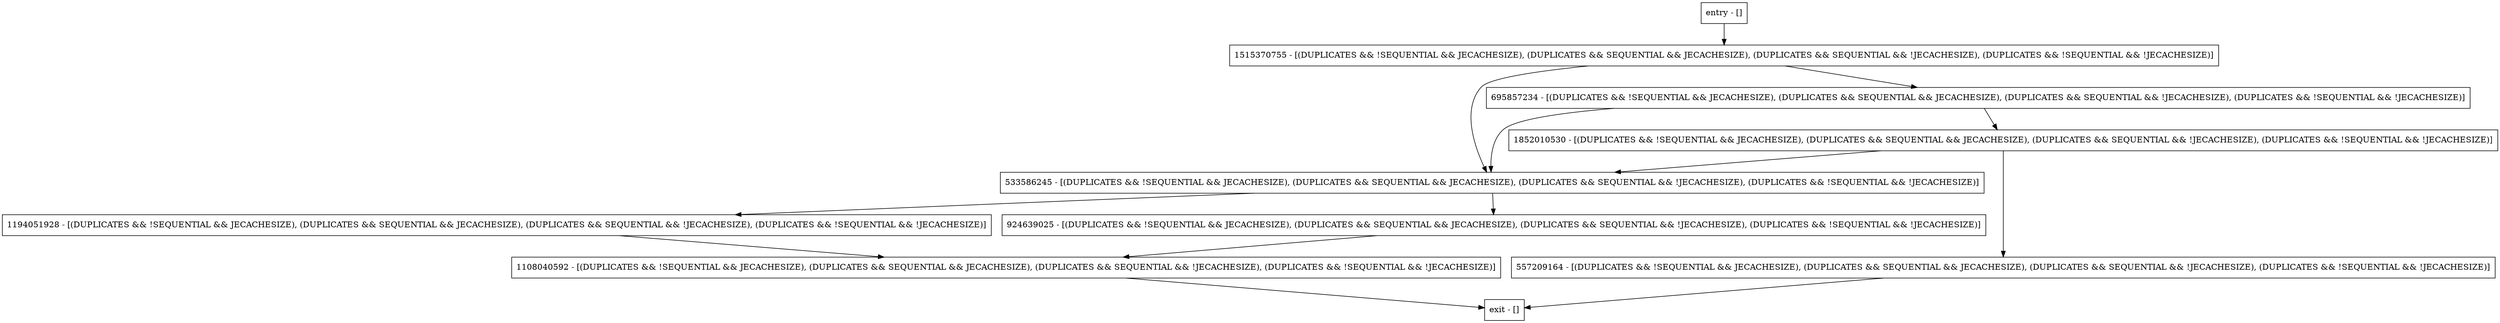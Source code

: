digraph isBINDelta {
node [shape=record];
entry [label="entry - []"];
exit [label="exit - []"];
1515370755 [label="1515370755 - [(DUPLICATES && !SEQUENTIAL && JECACHESIZE), (DUPLICATES && SEQUENTIAL && JECACHESIZE), (DUPLICATES && SEQUENTIAL && !JECACHESIZE), (DUPLICATES && !SEQUENTIAL && !JECACHESIZE)]"];
533586245 [label="533586245 - [(DUPLICATES && !SEQUENTIAL && JECACHESIZE), (DUPLICATES && SEQUENTIAL && JECACHESIZE), (DUPLICATES && SEQUENTIAL && !JECACHESIZE), (DUPLICATES && !SEQUENTIAL && !JECACHESIZE)]"];
1108040592 [label="1108040592 - [(DUPLICATES && !SEQUENTIAL && JECACHESIZE), (DUPLICATES && SEQUENTIAL && JECACHESIZE), (DUPLICATES && SEQUENTIAL && !JECACHESIZE), (DUPLICATES && !SEQUENTIAL && !JECACHESIZE)]"];
1194051928 [label="1194051928 - [(DUPLICATES && !SEQUENTIAL && JECACHESIZE), (DUPLICATES && SEQUENTIAL && JECACHESIZE), (DUPLICATES && SEQUENTIAL && !JECACHESIZE), (DUPLICATES && !SEQUENTIAL && !JECACHESIZE)]"];
924639025 [label="924639025 - [(DUPLICATES && !SEQUENTIAL && JECACHESIZE), (DUPLICATES && SEQUENTIAL && JECACHESIZE), (DUPLICATES && SEQUENTIAL && !JECACHESIZE), (DUPLICATES && !SEQUENTIAL && !JECACHESIZE)]"];
1852010530 [label="1852010530 - [(DUPLICATES && !SEQUENTIAL && JECACHESIZE), (DUPLICATES && SEQUENTIAL && JECACHESIZE), (DUPLICATES && SEQUENTIAL && !JECACHESIZE), (DUPLICATES && !SEQUENTIAL && !JECACHESIZE)]"];
557209164 [label="557209164 - [(DUPLICATES && !SEQUENTIAL && JECACHESIZE), (DUPLICATES && SEQUENTIAL && JECACHESIZE), (DUPLICATES && SEQUENTIAL && !JECACHESIZE), (DUPLICATES && !SEQUENTIAL && !JECACHESIZE)]"];
695857234 [label="695857234 - [(DUPLICATES && !SEQUENTIAL && JECACHESIZE), (DUPLICATES && SEQUENTIAL && JECACHESIZE), (DUPLICATES && SEQUENTIAL && !JECACHESIZE), (DUPLICATES && !SEQUENTIAL && !JECACHESIZE)]"];
entry;
exit;
entry -> 1515370755;
1515370755 -> 533586245;
1515370755 -> 695857234;
533586245 -> 1194051928;
533586245 -> 924639025;
1108040592 -> exit;
1194051928 -> 1108040592;
924639025 -> 1108040592;
1852010530 -> 533586245;
1852010530 -> 557209164;
557209164 -> exit;
695857234 -> 533586245;
695857234 -> 1852010530;
}
